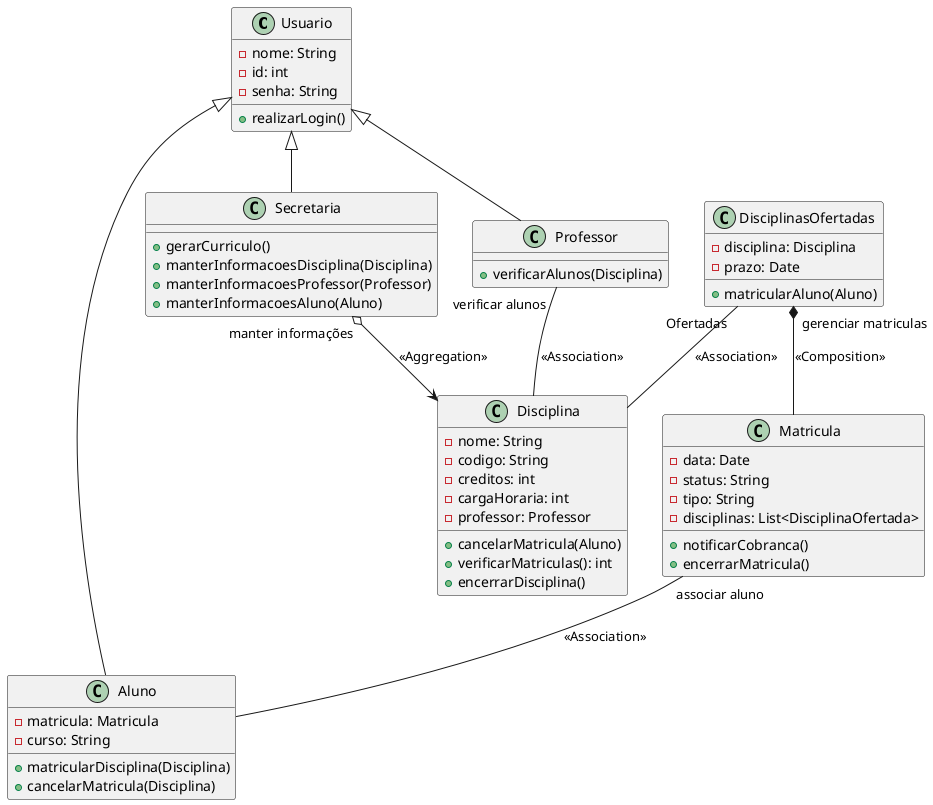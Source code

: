 @startuml
class Usuario {
  -nome: String
  -id: int
  -senha: String
  +realizarLogin()
}

class Secretaria extends Usuario {
  +gerarCurriculo()
  +manterInformacoesDisciplina(Disciplina)
  +manterInformacoesProfessor(Professor)
  +manterInformacoesAluno(Aluno)
}

class Aluno extends Usuario {
  -matricula: Matricula
  -curso: String
  +matricularDisciplina(Disciplina)
  +cancelarMatricula(Disciplina)
}

class Professor extends Usuario {
  +verificarAlunos(Disciplina)
}

class Disciplina {
  -nome: String
  -codigo: String
  -creditos: int
  -cargaHoraria: int
  -professor: Professor
  +cancelarMatricula(Aluno)
  +verificarMatriculas(): int
  +encerrarDisciplina()
}

class DisciplinasOfertadas {
  -disciplina: Disciplina
  -prazo: Date
  +matricularAluno(Aluno)
}

class Matricula {
  -data: Date
  -status: String
  -tipo: String
  -disciplinas: List<DisciplinaOfertada>
  +notificarCobranca()
  +encerrarMatricula()
}

Secretaria o--> Disciplina : "manter informações" <<Aggregation>>

Professor -- Disciplina : "verificar alunos" <<Association>>

DisciplinasOfertadas *-- Matricula : "gerenciar matriculas" <<Composition>>

DisciplinasOfertadas  -- Disciplina : "Ofertadas" <<Association>>

Matricula -- Aluno : "associar aluno" <<Association>>
@enduml
